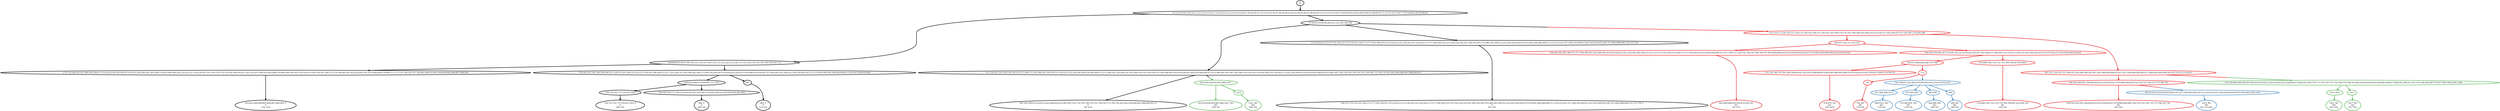 digraph T {
	{
		rank=same
		49 [penwidth=3,colorscheme=set19,color=0,label="833;841;846;858;865;880;887;898;909_P\nP\n13% 33%"]
		45 [penwidth=3,colorscheme=set19,color=0,label="738;752;761;773;793;817;824_P\nP\n48% 0%"]
		43 [penwidth=3,colorscheme=set19,color=0,label="966_P\nP\n28% 0%"]
		41 [penwidth=3,colorscheme=set19,color=0,label="683_P\nP\n11% 0%"]
		38 [penwidth=3,colorscheme=set19,color=0,label="587;592;599;612;616;633;642;648;654;672;681;687;702;718;729;736;743;751;758;765;772;783;791;823;842;854;866;881;888;899;910_P\nP\n0% 52%"]
		36 [penwidth=3,colorscheme=set19,color=0,label="144;147;153;155;161;164;173;177;185;189;207;215;218;223;231;236;243;251;254;262;271;277;290;306;310;315;320;324;330;341;348;354;365;379;386;395;399;412;423;442;456;459;470;476;481;484;488;498;511;516;535;541;557;588;593;609;613;637;643;649;655;667;673;682;688;699;724;737;759_P\nP\n0% 16%"]
		33 [penwidth=3,colorscheme=set19,color=1,label="892;896;908;924;929;935;936_M1\nM1\n0% 17%"]
		29 [penwidth=3,colorscheme=set19,color=1,label="978;979_M1\nM1\n52% 65%"]
		26 [penwidth=3,colorscheme=set19,color=1,label="740_M1\nM1\n27% 0%"]
		24 [penwidth=3,colorscheme=set19,color=1,label="676;686;706;714;731;755;769;796;807;819;820_M1\nM1\n22% 0%"]
		21 [penwidth=3,colorscheme=set19,color=1,label="558;563;569;581;596;600;625;631;638;650;657;679;684;690;694;704;720;725;746;753;775;786;787_M1\nM1\n0% 18%"]
		19 [penwidth=3,colorscheme=set19,color=2,label="998;1013_M2\nM2\n13% 0%"]
		17 [penwidth=3,colorscheme=set19,color=2,label="975;983;991_M2\nM2\n23% 0%"]
		15 [penwidth=3,colorscheme=set19,color=2,label="982;996_M2\nM2\n36% 0%"]
		13 [penwidth=3,colorscheme=set19,color=2,label="990_M2\nM2\n28% 0%"]
		12 [penwidth=3,colorscheme=set19,color=2,label="1010_M2\nM2\n0% 1e+02%"]
		11 [penwidth=3,colorscheme=set19,color=3,label="922;930;938;943;961;986;1007_M3\nM3\n54% 0%"]
		9 [penwidth=3,colorscheme=set19,color=3,label="1023_M3\nM3\n46% 0%"]
		7 [penwidth=3,colorscheme=set19,color=3,label="1021_M3\nM3\n0% 25%"]
		5 [penwidth=3,colorscheme=set19,color=3,label="1017_M3\nM3\n0% 75%"]
	}
	53 [penwidth=3,colorscheme=set19,color=0,label="GL"]
	52 [penwidth=3,colorscheme=set19,color=0,label="0;1;2;3;4;5;6;7;8;9;10;11;12;13;14;15;16;17;18;19;20;21;22;23;24;25;26;27;28;29;30;31;32;33;34;35;36;37;38;39;40;41;42;43;44;45;46;47;48;49;50;51;52;53;54;55;56;57;58;59;60;61;62;63;64;65;66;67;68;69;70;71;72;73;74;75;76;77;78;79;80;81;82;83;84;85"]
	51 [penwidth=3,colorscheme=set19,color=0,label="86;89;90;92;94;97;99;100;103;105;107;109;110;115;118;122;125;128;131;135;136;139;143;145;149;159;167;172"]
	50 [penwidth=3,colorscheme=set19,color=0,label="175;179;184;193;197;200;205;209;211;214;226;229;234;239;247;250;253;256;260;261;265;269;276;283;288;299;303;318;322;327;334;339;347;351;363;370;374;378;382;389;393;411;421;432;437;444;455;463;468;478;490;496;502;505;514;529;533;544;550;561;568;573;579;584;603;607;623;629;641;647;652;660;666;678;698;711;717;723;728;742;757;782;801;806;833;841;846;858;865;880;887;898;909"]
	48 [penwidth=3,colorscheme=set19,color=0,label="178;183;187;192;196;199;204;221;228;233;241;246;252;259;273;278;291;298;308;313;317;321;326;333;343;346;362;369;373;385;392;403;407;410;420;425;429;431;436;448;454;458;467;472;483;493;501;508;522;528;538;560;567;572;578;585;590;595;598;602;606;611;622;627;628;634;644"]
	47 [penwidth=3,colorscheme=set19,color=0,label="656;662;668;674;689;693;712;719"]
	46 [penwidth=3,colorscheme=set19,color=0,label="738;752;761;773;793;817;824"]
	44 [penwidth=3,colorscheme=set19,color=0,label="744;760;766;777;784;792;834;843;847;855;867;874;882;900;916;939;944;945;962;966"]
	42 [penwidth=3,colorscheme=set19,color=0,label="683"]
	40 [penwidth=3,colorscheme=set19,color=0,label="87;88;91;93;95;96;98;101;102;104;106;108"]
	39 [penwidth=3,colorscheme=set19,color=0,label="111;116;121;124;130;134;138;152;157;166;171;182;186;191;195;203;213;220;225;232;238;245;249;258;264;268;272;275;280;287;293;296;301;305;309;314;319;329;336;353;358;398;405;416;434;439;441;445;450;464;469;473;475;480;487;491;497;503;506;510;520;524;534;540;546;552;556;562;575;587;592;599;612;616;633;642;648;654;672;681;687;702;718;729;736;743;751;758;765;772;783;791;823;842;854;866;881;888;899;910"]
	37 [penwidth=3,colorscheme=set19,color=0,label="113;119;123;133;137;141;144;147;153;155;161;164;173;177;185;189;207;215;218;223;231;236;243;251;254;262;271;277;290;306;310;315;320;324;330;341;348;354;365;379;386;395;399;412;423;442;456;459;470;476;481;484;488;498;511;516;535;541;557;588;593;609;613;637;643;649;655;667;673;682;688;699;724;737;759"]
	35 [penwidth=3,colorscheme=set19,color=1,label="294;297;302;312;325;332"]
	34 [penwidth=3,colorscheme=set19,color=1,label="338;342;345;361;368;372;377;384;388;397;402;406;409;419;424;428;435;451;453;462;482;500;513;517;527;537;543;549;555;566;571;577;583;601;615;632;640;646;664;671;677;709;721;726;732;748;763;780;789;797;803;808;809;816;822;830;839;845;856;872;878;885;892;896;908;924;929;935;936"]
	32 [penwidth=3,colorscheme=set19,color=1,label="344;350;356;360;367;376;381;401;414;418;443;447;457;461;466;471;485;495;512;519;521;526;532;542;548;554;565;570;576;582;617;619;626;636;639;659"]
	31 [penwidth=3,colorscheme=set19,color=1,label="663;670;680;692;696;707;708"]
	30 [penwidth=3,colorscheme=set19,color=1,label="715;734;749;770;781;790;799;804;813;814;821;849;860;870;883;891;894;903;906;915;919;926;933;947;954;957;958;973;978;979"]
	28 [penwidth=3,colorscheme=set19,color=1,label="733"]
	27 [penwidth=3,colorscheme=set19,color=1,label="740"]
	25 [penwidth=3,colorscheme=set19,color=1,label="676;686;706;714;731;755;769;796;807;819;820"]
	23 [penwidth=3,colorscheme=set19,color=1,label="307;311;316;331;337;349;355;359;366;380;383;387;391;396;400;408;413;417;427;440;446;460;465;477;489;492;494;499;504;507;525;531;536;547"]
	22 [penwidth=3,colorscheme=set19,color=1,label="558;563;569;581;596;600;625;631;638;650;657;679;684;690;694;704;720;725;746;753;775;786;787"]
	20 [penwidth=3,colorscheme=set19,color=2,label="971;984;998;1013"]
	18 [penwidth=3,colorscheme=set19,color=2,label="975;983;991"]
	16 [penwidth=3,colorscheme=set19,color=2,label="982;996"]
	14 [penwidth=3,colorscheme=set19,color=2,label="990"]
	10 [penwidth=3,colorscheme=set19,color=3,label="1023"]
	8 [penwidth=3,colorscheme=set19,color=3,label="1015;1021"]
	6 [penwidth=3,colorscheme=set19,color=3,label="1017"]
	4 [penwidth=3,colorscheme=set19,color=3,label="553;559;564;589;594;597;605;610;614;621;624;635;645;651;658;669;675;685;691;695;705;713;730;739;747;754;768;779;788;795;802;818;826;836;844;848;863;869;875;889;901;905;911;917;931;946;952;967;972;977;987;994;1001;1008"]
	3 [penwidth=3,colorscheme=set19,color=2,label="805;810;815;829;838;850;861;871;877;884;895;904;907;913;920;923;927;928;934;940;948;955;965;969;1002;1010"]
	2 [penwidth=3,colorscheme=set19,color=2,label="756;798;827;852;864;876;890;902;912;914;918;932;953"]
	1 [penwidth=3,colorscheme=set19,color=3,label="922;930;938;943;961;986;1007"]
	0 [penwidth=3,colorscheme=set19,color=1,label="112;114;117;120;126;127;129;132;140;142;148;151;156;162;165;168;170;174;181;190;198;202;208;216;219;224;237;244;248;255;257;263;267;274;282;286"]
	53 -> 52 [penwidth=3,colorscheme=set19,color=0]
	52 -> 51 [penwidth=3,colorscheme=set19,color=0]
	52 -> 40 [penwidth=3,colorscheme=set19,color=0]
	51 -> 48 [penwidth=3,colorscheme=set19,color=0]
	51 -> 50 [penwidth=3,colorscheme=set19,color=0]
	50 -> 49 [penwidth=3,colorscheme=set19,color=0]
	48 -> 42 [penwidth=3,colorscheme=set19,color=0]
	48 -> 47 [penwidth=3,colorscheme=set19,color=0]
	47 -> 46 [penwidth=3,colorscheme=set19,color=0]
	47 -> 44 [penwidth=3,colorscheme=set19,color=0]
	46 -> 45 [penwidth=3,colorscheme=set19,color=0]
	44 -> 43 [penwidth=3,colorscheme=set19,color=0]
	42 -> 41 [penwidth=3,colorscheme=set19,color=0]
	40 -> 37 [penwidth=3,colorscheme=set19,color=0]
	40 -> 39 [penwidth=3,colorscheme=set19,color=0]
	40 -> 0 [penwidth=3,colorscheme=set19,color="0;0.5:1"]
	39 -> 38 [penwidth=3,colorscheme=set19,color=0]
	39 -> 1 [penwidth=3,colorscheme=set19,color="0;0.5:3"]
	37 -> 36 [penwidth=3,colorscheme=set19,color=0]
	35 -> 32 [penwidth=3,colorscheme=set19,color=1]
	35 -> 34 [penwidth=3,colorscheme=set19,color=1]
	34 -> 33 [penwidth=3,colorscheme=set19,color=1]
	32 -> 25 [penwidth=3,colorscheme=set19,color=1]
	32 -> 31 [penwidth=3,colorscheme=set19,color=1]
	31 -> 28 [penwidth=3,colorscheme=set19,color=1]
	31 -> 30 [penwidth=3,colorscheme=set19,color=1]
	30 -> 29 [penwidth=3,colorscheme=set19,color=1]
	28 -> 27 [penwidth=3,colorscheme=set19,color=1]
	28 -> 2 [penwidth=3,colorscheme=set19,color="1;0.5:2"]
	27 -> 26 [penwidth=3,colorscheme=set19,color=1]
	25 -> 24 [penwidth=3,colorscheme=set19,color=1]
	23 -> 22 [penwidth=3,colorscheme=set19,color=1]
	23 -> 4 [penwidth=3,colorscheme=set19,color="1;0.5:3"]
	22 -> 21 [penwidth=3,colorscheme=set19,color=1]
	22 -> 3 [penwidth=3,colorscheme=set19,color="1;0.5:2"]
	20 -> 19 [penwidth=3,colorscheme=set19,color=2]
	18 -> 17 [penwidth=3,colorscheme=set19,color=2]
	16 -> 15 [penwidth=3,colorscheme=set19,color=2]
	14 -> 13 [penwidth=3,colorscheme=set19,color=2]
	10 -> 9 [penwidth=3,colorscheme=set19,color=3]
	8 -> 7 [penwidth=3,colorscheme=set19,color=3]
	6 -> 5 [penwidth=3,colorscheme=set19,color=3]
	4 -> 8 [penwidth=3,colorscheme=set19,color=3]
	4 -> 6 [penwidth=3,colorscheme=set19,color=3]
	3 -> 12 [penwidth=3,colorscheme=set19,color=2]
	2 -> 20 [penwidth=3,colorscheme=set19,color=2]
	2 -> 18 [penwidth=3,colorscheme=set19,color=2]
	2 -> 16 [penwidth=3,colorscheme=set19,color=2]
	2 -> 14 [penwidth=3,colorscheme=set19,color=2]
	1 -> 11 [penwidth=3,colorscheme=set19,color=3]
	1 -> 10 [penwidth=3,colorscheme=set19,color=3]
	0 -> 35 [penwidth=3,colorscheme=set19,color=1]
	0 -> 23 [penwidth=3,colorscheme=set19,color=1]
}
